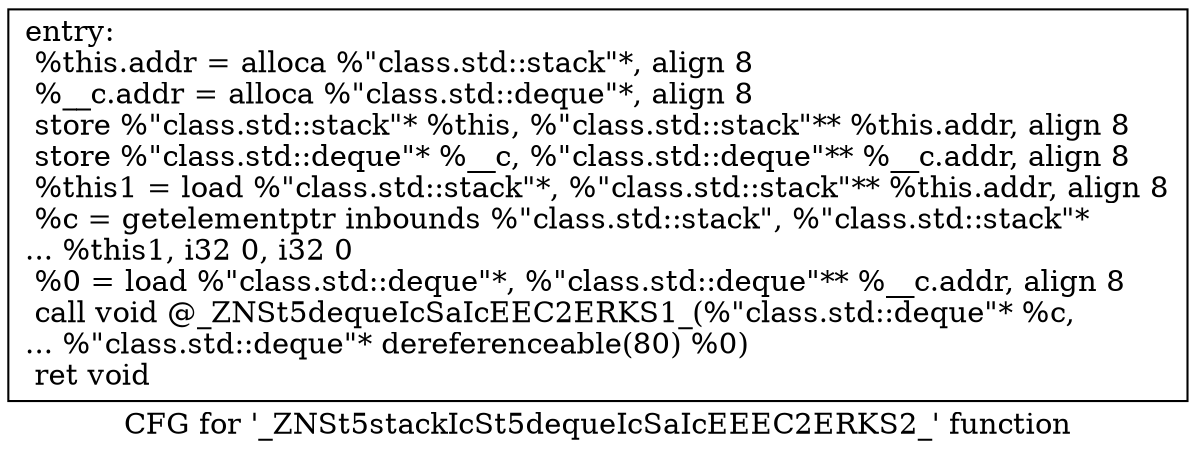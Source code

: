 digraph "CFG for '_ZNSt5stackIcSt5dequeIcSaIcEEEC2ERKS2_' function" {
	label="CFG for '_ZNSt5stackIcSt5dequeIcSaIcEEEC2ERKS2_' function";

	Node0x6b51df0 [shape=record,label="{entry:\l  %this.addr = alloca %\"class.std::stack\"*, align 8\l  %__c.addr = alloca %\"class.std::deque\"*, align 8\l  store %\"class.std::stack\"* %this, %\"class.std::stack\"** %this.addr, align 8\l  store %\"class.std::deque\"* %__c, %\"class.std::deque\"** %__c.addr, align 8\l  %this1 = load %\"class.std::stack\"*, %\"class.std::stack\"** %this.addr, align 8\l  %c = getelementptr inbounds %\"class.std::stack\", %\"class.std::stack\"*\l... %this1, i32 0, i32 0\l  %0 = load %\"class.std::deque\"*, %\"class.std::deque\"** %__c.addr, align 8\l  call void @_ZNSt5dequeIcSaIcEEC2ERKS1_(%\"class.std::deque\"* %c,\l... %\"class.std::deque\"* dereferenceable(80) %0)\l  ret void\l}"];
}
